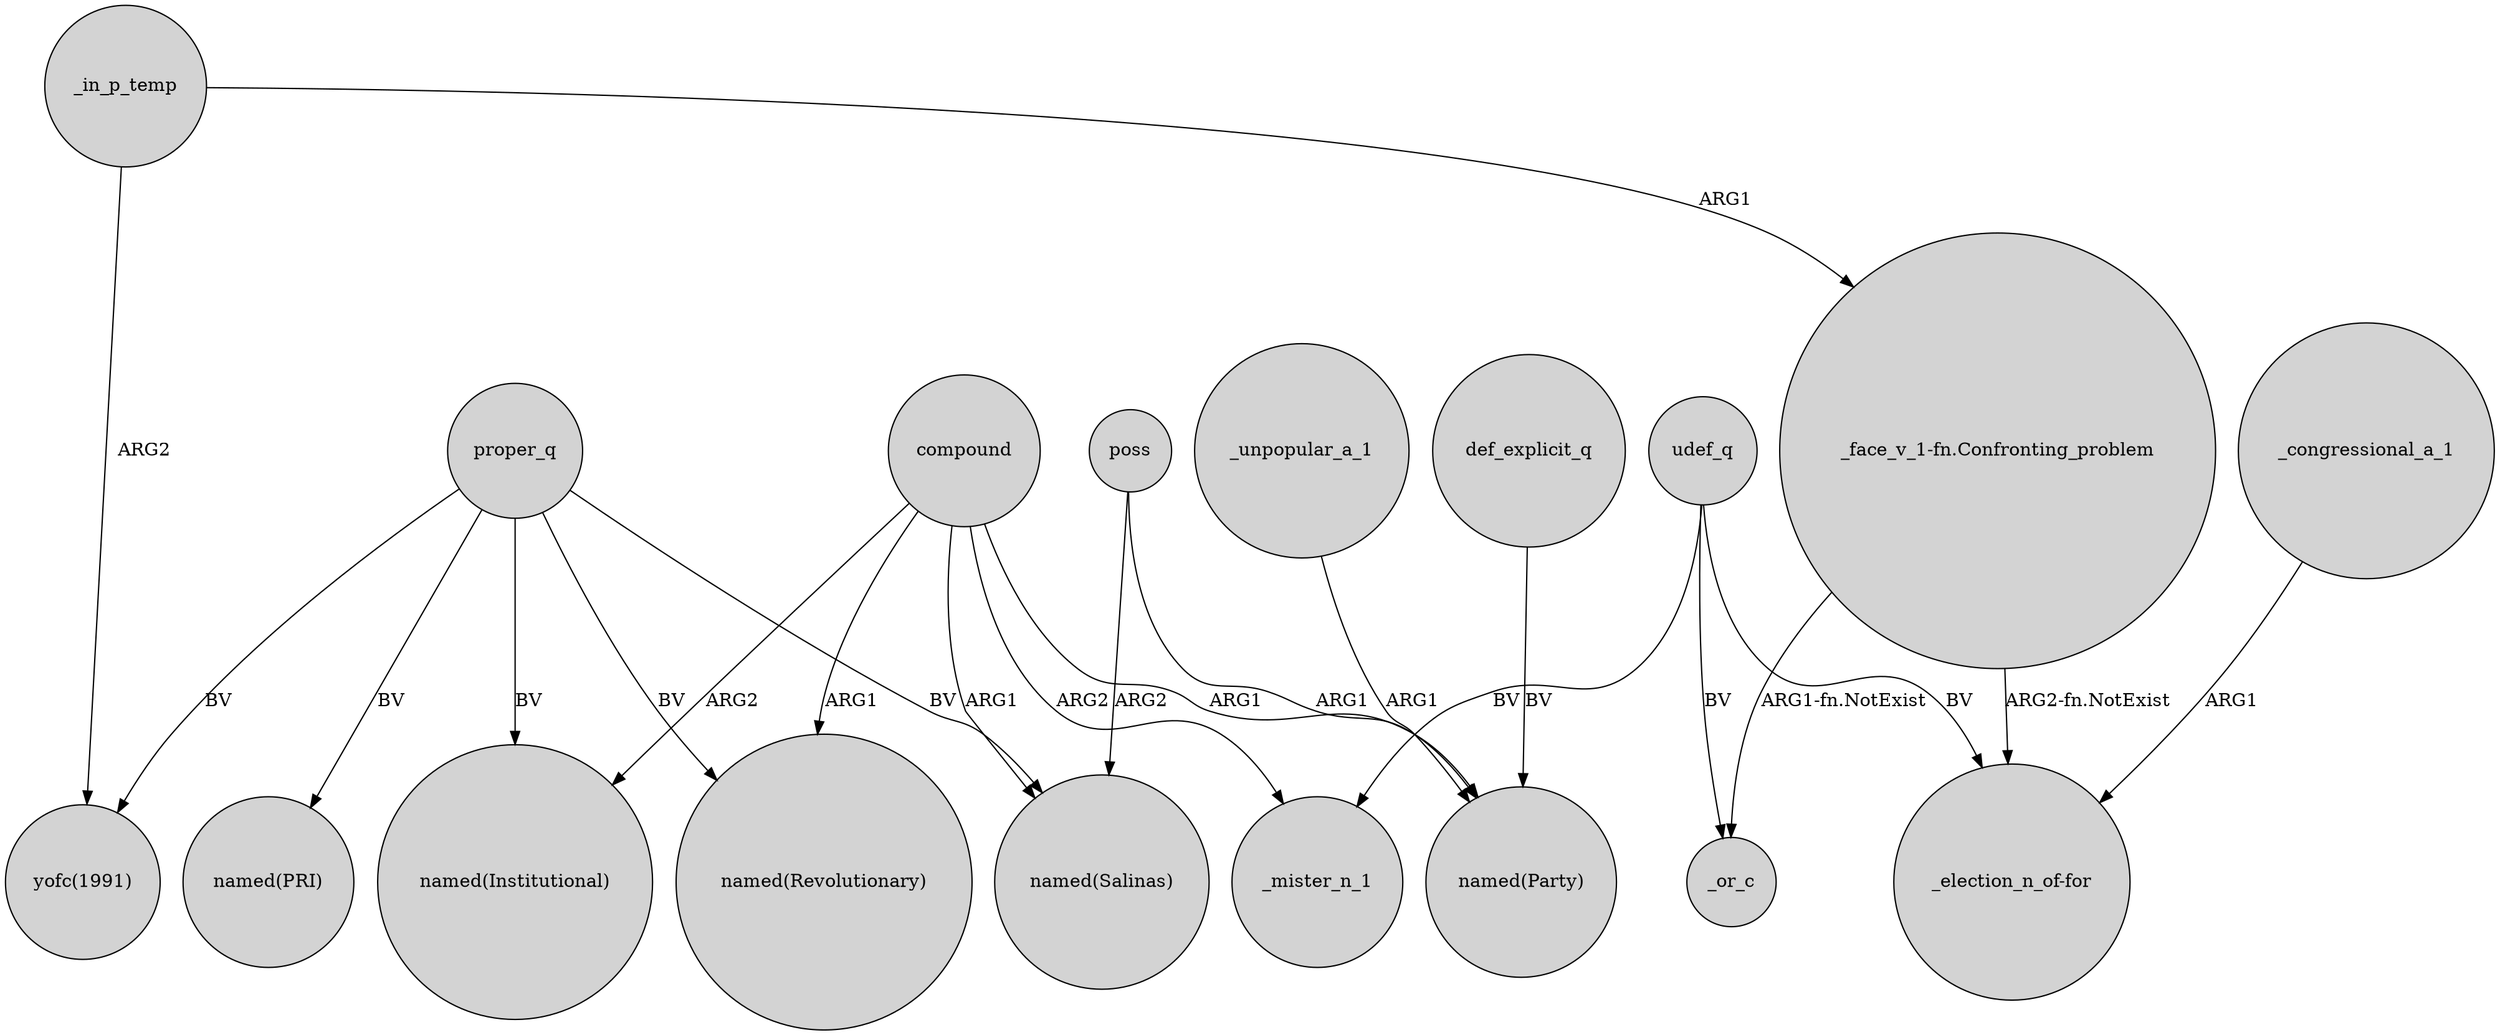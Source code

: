 digraph {
	node [shape=circle style=filled]
	_unpopular_a_1 -> "named(Party)" [label=ARG1]
	"_face_v_1-fn.Confronting_problem" -> _or_c [label="ARG1-fn.NotExist"]
	udef_q -> "_election_n_of-for" [label=BV]
	poss -> "named(Party)" [label=ARG1]
	proper_q -> "yofc(1991)" [label=BV]
	compound -> "named(Institutional)" [label=ARG2]
	"_face_v_1-fn.Confronting_problem" -> "_election_n_of-for" [label="ARG2-fn.NotExist"]
	compound -> _mister_n_1 [label=ARG2]
	udef_q -> _mister_n_1 [label=BV]
	proper_q -> "named(PRI)" [label=BV]
	_congressional_a_1 -> "_election_n_of-for" [label=ARG1]
	proper_q -> "named(Institutional)" [label=BV]
	udef_q -> _or_c [label=BV]
	compound -> "named(Party)" [label=ARG1]
	compound -> "named(Salinas)" [label=ARG1]
	poss -> "named(Salinas)" [label=ARG2]
	compound -> "named(Revolutionary)" [label=ARG1]
	def_explicit_q -> "named(Party)" [label=BV]
	proper_q -> "named(Revolutionary)" [label=BV]
	_in_p_temp -> "yofc(1991)" [label=ARG2]
	proper_q -> "named(Salinas)" [label=BV]
	_in_p_temp -> "_face_v_1-fn.Confronting_problem" [label=ARG1]
}
